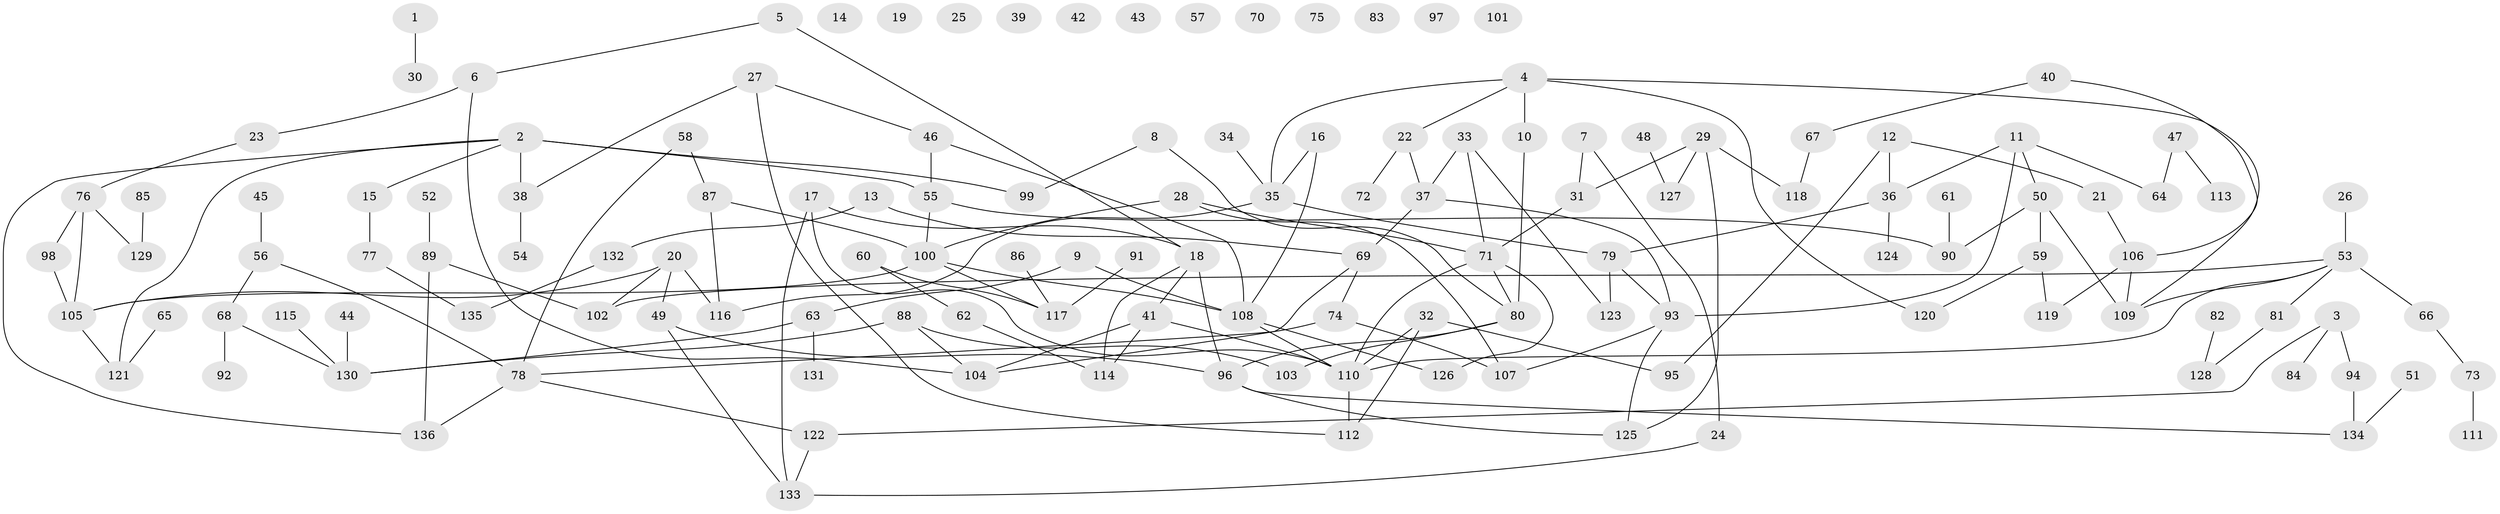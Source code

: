 // coarse degree distribution, {0: 0.14444444444444443, 8: 0.03333333333333333, 3: 0.16666666666666666, 2: 0.26666666666666666, 5: 0.08888888888888889, 7: 0.03333333333333333, 1: 0.15555555555555556, 4: 0.07777777777777778, 6: 0.022222222222222223, 10: 0.011111111111111112}
// Generated by graph-tools (version 1.1) at 2025/41/03/06/25 10:41:22]
// undirected, 136 vertices, 170 edges
graph export_dot {
graph [start="1"]
  node [color=gray90,style=filled];
  1;
  2;
  3;
  4;
  5;
  6;
  7;
  8;
  9;
  10;
  11;
  12;
  13;
  14;
  15;
  16;
  17;
  18;
  19;
  20;
  21;
  22;
  23;
  24;
  25;
  26;
  27;
  28;
  29;
  30;
  31;
  32;
  33;
  34;
  35;
  36;
  37;
  38;
  39;
  40;
  41;
  42;
  43;
  44;
  45;
  46;
  47;
  48;
  49;
  50;
  51;
  52;
  53;
  54;
  55;
  56;
  57;
  58;
  59;
  60;
  61;
  62;
  63;
  64;
  65;
  66;
  67;
  68;
  69;
  70;
  71;
  72;
  73;
  74;
  75;
  76;
  77;
  78;
  79;
  80;
  81;
  82;
  83;
  84;
  85;
  86;
  87;
  88;
  89;
  90;
  91;
  92;
  93;
  94;
  95;
  96;
  97;
  98;
  99;
  100;
  101;
  102;
  103;
  104;
  105;
  106;
  107;
  108;
  109;
  110;
  111;
  112;
  113;
  114;
  115;
  116;
  117;
  118;
  119;
  120;
  121;
  122;
  123;
  124;
  125;
  126;
  127;
  128;
  129;
  130;
  131;
  132;
  133;
  134;
  135;
  136;
  1 -- 30;
  2 -- 15;
  2 -- 38;
  2 -- 55;
  2 -- 99;
  2 -- 121;
  2 -- 136;
  3 -- 84;
  3 -- 94;
  3 -- 122;
  4 -- 10;
  4 -- 22;
  4 -- 35;
  4 -- 109;
  4 -- 120;
  5 -- 6;
  5 -- 18;
  6 -- 23;
  6 -- 104;
  7 -- 24;
  7 -- 31;
  8 -- 80;
  8 -- 99;
  9 -- 63;
  9 -- 108;
  10 -- 80;
  11 -- 36;
  11 -- 50;
  11 -- 64;
  11 -- 93;
  12 -- 21;
  12 -- 36;
  12 -- 95;
  13 -- 69;
  13 -- 132;
  15 -- 77;
  16 -- 35;
  16 -- 108;
  17 -- 18;
  17 -- 110;
  17 -- 133;
  18 -- 41;
  18 -- 96;
  18 -- 114;
  20 -- 49;
  20 -- 102;
  20 -- 105;
  20 -- 116;
  21 -- 106;
  22 -- 37;
  22 -- 72;
  23 -- 76;
  24 -- 133;
  26 -- 53;
  27 -- 38;
  27 -- 46;
  27 -- 112;
  28 -- 71;
  28 -- 100;
  28 -- 107;
  29 -- 31;
  29 -- 118;
  29 -- 125;
  29 -- 127;
  31 -- 71;
  32 -- 95;
  32 -- 110;
  32 -- 112;
  33 -- 37;
  33 -- 71;
  33 -- 123;
  34 -- 35;
  35 -- 79;
  35 -- 116;
  36 -- 79;
  36 -- 124;
  37 -- 69;
  37 -- 93;
  38 -- 54;
  40 -- 67;
  40 -- 106;
  41 -- 104;
  41 -- 110;
  41 -- 114;
  44 -- 130;
  45 -- 56;
  46 -- 55;
  46 -- 108;
  47 -- 64;
  47 -- 113;
  48 -- 127;
  49 -- 96;
  49 -- 133;
  50 -- 59;
  50 -- 90;
  50 -- 109;
  51 -- 134;
  52 -- 89;
  53 -- 66;
  53 -- 81;
  53 -- 102;
  53 -- 109;
  53 -- 110;
  55 -- 90;
  55 -- 100;
  56 -- 68;
  56 -- 78;
  58 -- 78;
  58 -- 87;
  59 -- 119;
  59 -- 120;
  60 -- 62;
  60 -- 117;
  61 -- 90;
  62 -- 114;
  63 -- 130;
  63 -- 131;
  65 -- 121;
  66 -- 73;
  67 -- 118;
  68 -- 92;
  68 -- 130;
  69 -- 74;
  69 -- 104;
  71 -- 80;
  71 -- 110;
  71 -- 126;
  73 -- 111;
  74 -- 78;
  74 -- 107;
  76 -- 98;
  76 -- 105;
  76 -- 129;
  77 -- 135;
  78 -- 122;
  78 -- 136;
  79 -- 93;
  79 -- 123;
  80 -- 96;
  80 -- 103;
  81 -- 128;
  82 -- 128;
  85 -- 129;
  86 -- 117;
  87 -- 100;
  87 -- 116;
  88 -- 103;
  88 -- 104;
  88 -- 130;
  89 -- 102;
  89 -- 136;
  91 -- 117;
  93 -- 107;
  93 -- 125;
  94 -- 134;
  96 -- 125;
  96 -- 134;
  98 -- 105;
  100 -- 105;
  100 -- 108;
  100 -- 117;
  105 -- 121;
  106 -- 109;
  106 -- 119;
  108 -- 110;
  108 -- 126;
  110 -- 112;
  115 -- 130;
  122 -- 133;
  132 -- 135;
}

